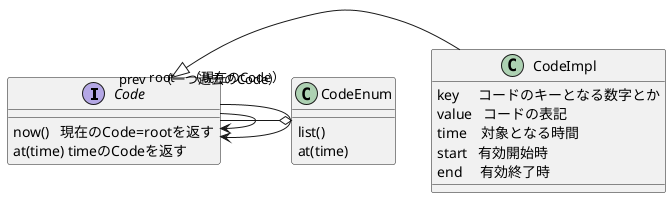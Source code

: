 @startuml


interface "Code" as Code{
now()   現在のCode=rootを返す
at(time) timeのCodeを返す
}

class "CodeImpl" as CodeImpl{
key     コードのキーとなる数字とか
value   コードの表記
time    対象となる時間
start   有効開始時
end     有効終了時
}
class "CodeEnum" as CodeEnum{
list()
at(time)
}

Code "root　（現在のCode）"-> Code
Code "prev　（一つ過去のCode）"-> Code

Code <|- CodeImpl
Code -o CodeEnum

@enduml